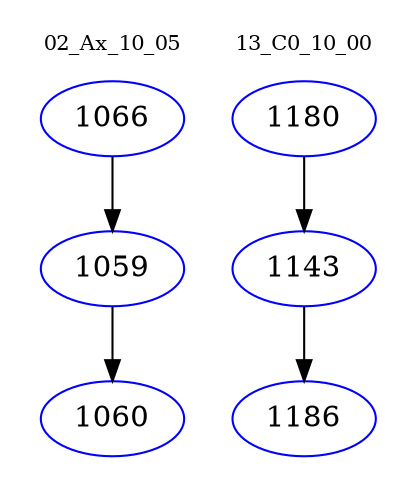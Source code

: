 digraph{
subgraph cluster_0 {
color = white
label = "02_Ax_10_05";
fontsize=10;
T0_1066 [label="1066", color="blue"]
T0_1066 -> T0_1059 [color="black"]
T0_1059 [label="1059", color="blue"]
T0_1059 -> T0_1060 [color="black"]
T0_1060 [label="1060", color="blue"]
}
subgraph cluster_1 {
color = white
label = "13_C0_10_00";
fontsize=10;
T1_1180 [label="1180", color="blue"]
T1_1180 -> T1_1143 [color="black"]
T1_1143 [label="1143", color="blue"]
T1_1143 -> T1_1186 [color="black"]
T1_1186 [label="1186", color="blue"]
}
}
